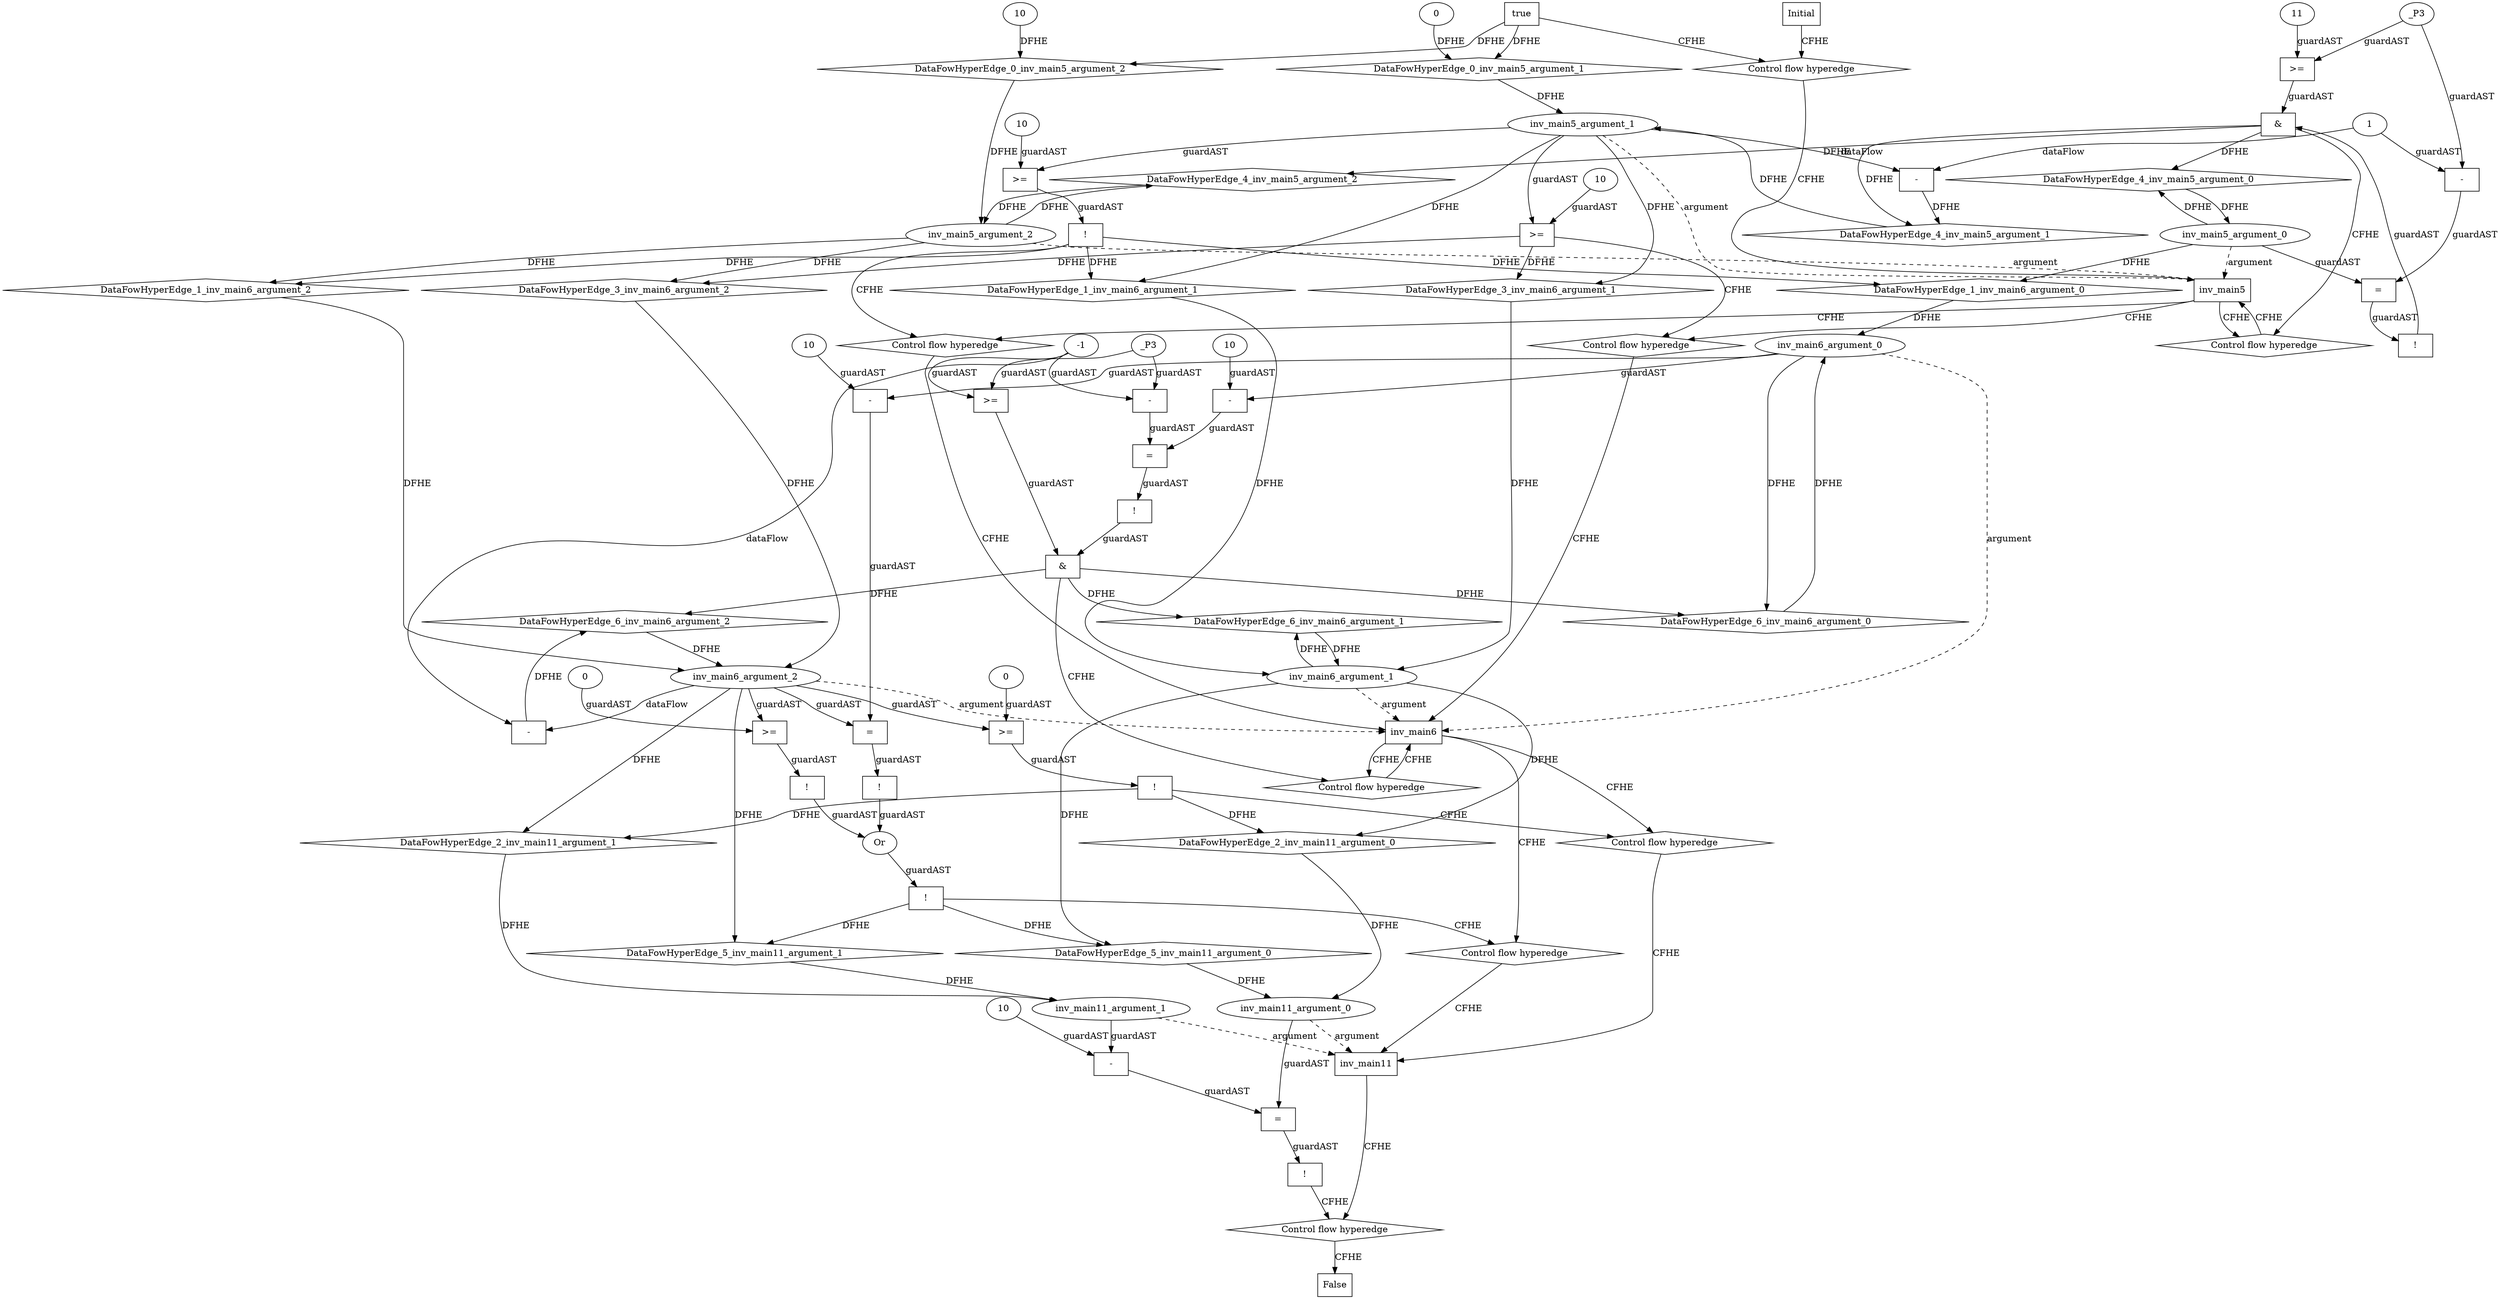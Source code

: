 // Horn Graph
digraph {
	"xxxinv_main5___Initial_0xxxdataFlow_0_node_0" [label="0"  nodeName="xxxinv_main5___Initial_0xxxdataFlow_0_node_0" class=IdealInt GNNNodeID=3]
	"xxxinv_main5___Initial_0xxxdataFlow1_node_0" [label="10"  nodeName="xxxinv_main5___Initial_0xxxdataFlow1_node_0" class=IdealInt GNNNodeID=4]
	"xxxinv_main6___inv_main5_1xxxguard_0_node_0" [label="!"  nodeName="xxxinv_main6___inv_main5_1xxxguard_0_node_0" class=Operator GNNNodeID=8 shape=rect]
	"xxxinv_main6___inv_main5_1xxxguard_0_node_1" [label=">="  nodeName="xxxinv_main6___inv_main5_1xxxguard_0_node_1" class=Operator GNNNodeID=9 shape=rect]
	"xxxinv_main6___inv_main5_1xxxguard_0_node_2" [label="10"  nodeName="xxxinv_main6___inv_main5_1xxxguard_0_node_2" class=IdealInt GNNNodeID=10]
		"xxxinv_main6___inv_main5_1xxxguard_0_node_1" -> "xxxinv_main6___inv_main5_1xxxguard_0_node_0" [ label="guardAST"]
		"xxxinv_main6___inv_main5_1xxxguard_0_node_2" -> "xxxinv_main6___inv_main5_1xxxguard_0_node_1" [ label="guardAST"]
		"inv_main5_argument_1" -> "xxxinv_main6___inv_main5_1xxxguard_0_node_1" [ label="guardAST"]
	"xxxinv_main11___inv_main6_2xxxguard_0_node_0" [label="!"  nodeName="xxxinv_main11___inv_main6_2xxxguard_0_node_0" class=Operator GNNNodeID=13 shape=rect]
	"xxxinv_main11___inv_main6_2xxxguard_0_node_1" [label=">="  nodeName="xxxinv_main11___inv_main6_2xxxguard_0_node_1" class=Operator GNNNodeID=14 shape=rect]
	"xxxinv_main11___inv_main6_2xxxguard_0_node_3" [label="0"  nodeName="xxxinv_main11___inv_main6_2xxxguard_0_node_3" class=IdealInt GNNNodeID=15]
		"xxxinv_main11___inv_main6_2xxxguard_0_node_1" -> "xxxinv_main11___inv_main6_2xxxguard_0_node_0" [ label="guardAST"]
		"inv_main6_argument_2" -> "xxxinv_main11___inv_main6_2xxxguard_0_node_1" [ label="guardAST"]
		"xxxinv_main11___inv_main6_2xxxguard_0_node_3" -> "xxxinv_main11___inv_main6_2xxxguard_0_node_1" [ label="guardAST"]
	"xxxinv_main6___inv_main5_3xxxguard_0_node_0" [label=">="  nodeName="xxxinv_main6___inv_main5_3xxxguard_0_node_0" class=Operator GNNNodeID=16 shape=rect]
	"xxxinv_main6___inv_main5_3xxxguard_0_node_1" [label="10"  nodeName="xxxinv_main6___inv_main5_3xxxguard_0_node_1" class=IdealInt GNNNodeID=17]
		"xxxinv_main6___inv_main5_3xxxguard_0_node_1" -> "xxxinv_main6___inv_main5_3xxxguard_0_node_0" [ label="guardAST"]
		"inv_main5_argument_1" -> "xxxinv_main6___inv_main5_3xxxguard_0_node_0" [ label="guardAST"]
	"xxxinv_main5___inv_main5_4xxxdataFlow_0_node_0" [label="-"  nodeName="xxxinv_main5___inv_main5_4xxxdataFlow_0_node_0" class=Operator GNNNodeID=18 shape=rect]
	"xxxinv_main5___inv_main5_4xxxdataFlow_0_node_2" [label="1"  nodeName="xxxinv_main5___inv_main5_4xxxdataFlow_0_node_2" class=IdealInt GNNNodeID=19]
		"inv_main5_argument_1" -> "xxxinv_main5___inv_main5_4xxxdataFlow_0_node_0" [ label="dataFlow"]
		"xxxinv_main5___inv_main5_4xxxdataFlow_0_node_2" -> "xxxinv_main5___inv_main5_4xxxdataFlow_0_node_0" [ label="dataFlow"]
	"xxxinv_main5___inv_main5_4xxxguard_0_node_0" [label=">="  nodeName="xxxinv_main5___inv_main5_4xxxguard_0_node_0" class=Operator GNNNodeID=20 shape=rect]
	"xxxinv_main5___inv_main5_4xxxguard_0_node_1" [label="11"  nodeName="xxxinv_main5___inv_main5_4xxxguard_0_node_1" class=IdealInt GNNNodeID=21]
	"xxxinv_main5___inv_main5_4xxxguard_0_node_2" [label="_P3"  nodeName="xxxinv_main5___inv_main5_4xxxguard_0_node_2" class=symbolicConstant GNNNodeID=22]
		"xxxinv_main5___inv_main5_4xxxguard_0_node_1" -> "xxxinv_main5___inv_main5_4xxxguard_0_node_0" [ label="guardAST"]
		"xxxinv_main5___inv_main5_4xxxguard_0_node_2" -> "xxxinv_main5___inv_main5_4xxxguard_0_node_0" [ label="guardAST"]
	"xxxinv_main5___inv_main5_4xxxguard1_node_0" [label="!"  nodeName="xxxinv_main5___inv_main5_4xxxguard1_node_0" class=Operator GNNNodeID=23 shape=rect]
	"xxxinv_main5___inv_main5_4xxxguard1_node_1" [label="="  nodeName="xxxinv_main5___inv_main5_4xxxguard1_node_1" class=Operator GNNNodeID=24 shape=rect]
	"xxxinv_main5___inv_main5_4xxxguard1_node_2" [label="-"  nodeName="xxxinv_main5___inv_main5_4xxxguard1_node_2" class=Operator GNNNodeID=25 shape=rect]
		"xxxinv_main5___inv_main5_4xxxguard1_node_1" -> "xxxinv_main5___inv_main5_4xxxguard1_node_0" [ label="guardAST"]
		"xxxinv_main5___inv_main5_4xxxguard1_node_2" -> "xxxinv_main5___inv_main5_4xxxguard1_node_1" [ label="guardAST"]
		"inv_main5_argument_0" -> "xxxinv_main5___inv_main5_4xxxguard1_node_1" [ label="guardAST"]
		"xxxinv_main5___inv_main5_4xxxguard_0_node_2" -> "xxxinv_main5___inv_main5_4xxxguard1_node_2" [ label="guardAST"]
		"xxxinv_main5___inv_main5_4xxxdataFlow_0_node_2" -> "xxxinv_main5___inv_main5_4xxxguard1_node_2" [ label="guardAST"]
	"xxxinv_main11___inv_main6_5xxxguard_0_node_0" [label="!"  nodeName="xxxinv_main11___inv_main6_5xxxguard_0_node_0" class=Operator GNNNodeID=26 shape=rect]
	"xxxinv_main11___inv_main6_5xxxguard_0_node_1" [label="Or"  nodeName="xxxinv_main11___inv_main6_5xxxguard_0_node_1" class=Operator GNNNodeID=27]
	"xxxinv_main11___inv_main6_5xxxguard_0_node_2" [label="!"  nodeName="xxxinv_main11___inv_main6_5xxxguard_0_node_2" class=Operator GNNNodeID=28 shape=rect]
	"xxxinv_main11___inv_main6_5xxxguard_0_node_3" [label="="  nodeName="xxxinv_main11___inv_main6_5xxxguard_0_node_3" class=Operator GNNNodeID=29 shape=rect]
	"xxxinv_main11___inv_main6_5xxxguard_0_node_5" [label="-"  nodeName="xxxinv_main11___inv_main6_5xxxguard_0_node_5" class=Operator GNNNodeID=30 shape=rect]
	"xxxinv_main11___inv_main6_5xxxguard_0_node_6" [label="10"  nodeName="xxxinv_main11___inv_main6_5xxxguard_0_node_6" class=IdealInt GNNNodeID=31]
	"xxxinv_main11___inv_main6_5xxxguard_0_node_8" [label="!"  nodeName="xxxinv_main11___inv_main6_5xxxguard_0_node_8" class=Operator GNNNodeID=32 shape=rect]
	"xxxinv_main11___inv_main6_5xxxguard_0_node_9" [label=">="  nodeName="xxxinv_main11___inv_main6_5xxxguard_0_node_9" class=Operator GNNNodeID=33 shape=rect]
	"xxxinv_main11___inv_main6_5xxxguard_0_node_11" [label="0"  nodeName="xxxinv_main11___inv_main6_5xxxguard_0_node_11" class=IdealInt GNNNodeID=34]
		"xxxinv_main11___inv_main6_5xxxguard_0_node_1" -> "xxxinv_main11___inv_main6_5xxxguard_0_node_0" [ label="guardAST"]
		"xxxinv_main11___inv_main6_5xxxguard_0_node_2" -> "xxxinv_main11___inv_main6_5xxxguard_0_node_1" [ label="guardAST"]
		"xxxinv_main11___inv_main6_5xxxguard_0_node_8" -> "xxxinv_main11___inv_main6_5xxxguard_0_node_1" [ label="guardAST"]
		"xxxinv_main11___inv_main6_5xxxguard_0_node_3" -> "xxxinv_main11___inv_main6_5xxxguard_0_node_2" [ label="guardAST"]
		"inv_main6_argument_2" -> "xxxinv_main11___inv_main6_5xxxguard_0_node_3" [ label="guardAST"]
		"xxxinv_main11___inv_main6_5xxxguard_0_node_5" -> "xxxinv_main11___inv_main6_5xxxguard_0_node_3" [ label="guardAST"]
		"xxxinv_main11___inv_main6_5xxxguard_0_node_6" -> "xxxinv_main11___inv_main6_5xxxguard_0_node_5" [ label="guardAST"]
		"inv_main6_argument_0" -> "xxxinv_main11___inv_main6_5xxxguard_0_node_5" [ label="guardAST"]
		"xxxinv_main11___inv_main6_5xxxguard_0_node_9" -> "xxxinv_main11___inv_main6_5xxxguard_0_node_8" [ label="guardAST"]
		"inv_main6_argument_2" -> "xxxinv_main11___inv_main6_5xxxguard_0_node_9" [ label="guardAST"]
		"xxxinv_main11___inv_main6_5xxxguard_0_node_11" -> "xxxinv_main11___inv_main6_5xxxguard_0_node_9" [ label="guardAST"]
	"xxxinv_main6___inv_main6_6xxxdataFlow_0_node_0" [label="-"  nodeName="xxxinv_main6___inv_main6_6xxxdataFlow_0_node_0" class=Operator GNNNodeID=35 shape=rect]
	"xxxinv_main6___inv_main6_6xxxdataFlow_0_node_2" [label="-1"  nodeName="xxxinv_main6___inv_main6_6xxxdataFlow_0_node_2" class=IdealInt GNNNodeID=36]
		"inv_main6_argument_2" -> "xxxinv_main6___inv_main6_6xxxdataFlow_0_node_0" [ label="dataFlow"]
		"xxxinv_main6___inv_main6_6xxxdataFlow_0_node_2" -> "xxxinv_main6___inv_main6_6xxxdataFlow_0_node_0" [ label="dataFlow"]
	"xxxinv_main6___inv_main6_6xxxguard_0_node_0" [label="!"  nodeName="xxxinv_main6___inv_main6_6xxxguard_0_node_0" class=Operator GNNNodeID=37 shape=rect]
	"xxxinv_main6___inv_main6_6xxxguard_0_node_1" [label="="  nodeName="xxxinv_main6___inv_main6_6xxxguard_0_node_1" class=Operator GNNNodeID=38 shape=rect]
	"xxxinv_main6___inv_main6_6xxxguard_0_node_2" [label="-"  nodeName="xxxinv_main6___inv_main6_6xxxguard_0_node_2" class=Operator GNNNodeID=39 shape=rect]
	"xxxinv_main6___inv_main6_6xxxguard_0_node_3" [label="_P3"  nodeName="xxxinv_main6___inv_main6_6xxxguard_0_node_3" class=symbolicConstant GNNNodeID=40]
	"xxxinv_main6___inv_main6_6xxxguard_0_node_5" [label="-"  nodeName="xxxinv_main6___inv_main6_6xxxguard_0_node_5" class=Operator GNNNodeID=41 shape=rect]
	"xxxinv_main6___inv_main6_6xxxguard_0_node_6" [label="10"  nodeName="xxxinv_main6___inv_main6_6xxxguard_0_node_6" class=IdealInt GNNNodeID=42]
		"xxxinv_main6___inv_main6_6xxxguard_0_node_1" -> "xxxinv_main6___inv_main6_6xxxguard_0_node_0" [ label="guardAST"]
		"xxxinv_main6___inv_main6_6xxxguard_0_node_2" -> "xxxinv_main6___inv_main6_6xxxguard_0_node_1" [ label="guardAST"]
		"xxxinv_main6___inv_main6_6xxxguard_0_node_5" -> "xxxinv_main6___inv_main6_6xxxguard_0_node_1" [ label="guardAST"]
		"xxxinv_main6___inv_main6_6xxxguard_0_node_3" -> "xxxinv_main6___inv_main6_6xxxguard_0_node_2" [ label="guardAST"]
		"xxxinv_main6___inv_main6_6xxxdataFlow_0_node_2" -> "xxxinv_main6___inv_main6_6xxxguard_0_node_2" [ label="guardAST"]
		"xxxinv_main6___inv_main6_6xxxguard_0_node_6" -> "xxxinv_main6___inv_main6_6xxxguard_0_node_5" [ label="guardAST"]
		"inv_main6_argument_0" -> "xxxinv_main6___inv_main6_6xxxguard_0_node_5" [ label="guardAST"]
	"xxxinv_main6___inv_main6_6xxxguard1_node_0" [label=">="  nodeName="xxxinv_main6___inv_main6_6xxxguard1_node_0" class=Operator GNNNodeID=43 shape=rect]
		"xxxinv_main6___inv_main6_6xxxguard_0_node_3" -> "xxxinv_main6___inv_main6_6xxxguard1_node_0" [ label="guardAST"]
		"xxxinv_main6___inv_main6_6xxxdataFlow_0_node_2" -> "xxxinv_main6___inv_main6_6xxxguard1_node_0" [ label="guardAST"]
	"xxxFALSE___inv_main11_7xxxguard_0_node_0" [label="!"  nodeName="xxxFALSE___inv_main11_7xxxguard_0_node_0" class=Operator GNNNodeID=44 shape=rect]
	"xxxFALSE___inv_main11_7xxxguard_0_node_1" [label="="  nodeName="xxxFALSE___inv_main11_7xxxguard_0_node_1" class=Operator GNNNodeID=45 shape=rect]
	"xxxFALSE___inv_main11_7xxxguard_0_node_3" [label="-"  nodeName="xxxFALSE___inv_main11_7xxxguard_0_node_3" class=Operator GNNNodeID=46 shape=rect]
	"xxxFALSE___inv_main11_7xxxguard_0_node_4" [label="10"  nodeName="xxxFALSE___inv_main11_7xxxguard_0_node_4" class=IdealInt GNNNodeID=47]
		"xxxFALSE___inv_main11_7xxxguard_0_node_1" -> "xxxFALSE___inv_main11_7xxxguard_0_node_0" [ label="guardAST"]
		"inv_main11_argument_0" -> "xxxFALSE___inv_main11_7xxxguard_0_node_1" [ label="guardAST"]
		"xxxFALSE___inv_main11_7xxxguard_0_node_3" -> "xxxFALSE___inv_main11_7xxxguard_0_node_1" [ label="guardAST"]
		"xxxFALSE___inv_main11_7xxxguard_0_node_4" -> "xxxFALSE___inv_main11_7xxxguard_0_node_3" [ label="guardAST"]
		"inv_main11_argument_1" -> "xxxFALSE___inv_main11_7xxxguard_0_node_3" [ label="guardAST"]
	"inv_main11" [label="inv_main11"  nodeName="inv_main11" class=CONTROL GNNNodeID=48 shape="rect"]
	"inv_main5" [label="inv_main5"  nodeName="inv_main5" class=CONTROL GNNNodeID=49 shape="rect"]
	"inv_main6" [label="inv_main6"  nodeName="inv_main6" class=CONTROL GNNNodeID=50 shape="rect"]
	"FALSE" [label="False"  nodeName=False class=CONTROL GNNNodeID=51 shape="rect"]
	"Initial" [label="Initial"  nodeName=Initial class=CONTROL GNNNodeID=52 shape="rect"]
	"ControlFowHyperEdge_0" [label="Control flow hyperedge"  hyperEdgeNodeID=0 nodeName=ControlFowHyperEdge_0 class=controlFlowHyperEdge shape="diamond"]
		"Initial" -> ControlFowHyperEdge_0 [ label="CFHE"]
		"ControlFowHyperEdge_0" -> "inv_main5" [ label="CFHE"]
	"ControlFowHyperEdge_1" [label="Control flow hyperedge"  hyperEdgeNodeID=1 nodeName=ControlFowHyperEdge_1 class=controlFlowHyperEdge shape="diamond"]
		"inv_main5" -> ControlFowHyperEdge_1 [ label="CFHE"]
		"ControlFowHyperEdge_1" -> "inv_main6" [ label="CFHE"]
	"ControlFowHyperEdge_2" [label="Control flow hyperedge"  hyperEdgeNodeID=2 nodeName=ControlFowHyperEdge_2 class=controlFlowHyperEdge shape="diamond"]
		"inv_main6" -> ControlFowHyperEdge_2 [ label="CFHE"]
		"ControlFowHyperEdge_2" -> "inv_main11" [ label="CFHE"]
	"ControlFowHyperEdge_3" [label="Control flow hyperedge"  hyperEdgeNodeID=3 nodeName=ControlFowHyperEdge_3 class=controlFlowHyperEdge shape="diamond"]
		"inv_main5" -> ControlFowHyperEdge_3 [ label="CFHE"]
		"ControlFowHyperEdge_3" -> "inv_main6" [ label="CFHE"]
	"ControlFowHyperEdge_4" [label="Control flow hyperedge"  hyperEdgeNodeID=4 nodeName=ControlFowHyperEdge_4 class=controlFlowHyperEdge shape="diamond"]
		"inv_main5" -> ControlFowHyperEdge_4 [ label="CFHE"]
		"ControlFowHyperEdge_4" -> "inv_main5" [ label="CFHE"]
	"ControlFowHyperEdge_5" [label="Control flow hyperedge"  hyperEdgeNodeID=5 nodeName=ControlFowHyperEdge_5 class=controlFlowHyperEdge shape="diamond"]
		"inv_main6" -> ControlFowHyperEdge_5 [ label="CFHE"]
		"ControlFowHyperEdge_5" -> "inv_main11" [ label="CFHE"]
	"ControlFowHyperEdge_6" [label="Control flow hyperedge"  hyperEdgeNodeID=6 nodeName=ControlFowHyperEdge_6 class=controlFlowHyperEdge shape="diamond"]
		"inv_main6" -> ControlFowHyperEdge_6 [ label="CFHE"]
		"ControlFowHyperEdge_6" -> "inv_main6" [ label="CFHE"]
	"ControlFowHyperEdge_7" [label="Control flow hyperedge"  hyperEdgeNodeID=7 nodeName=ControlFowHyperEdge_7 class=controlFlowHyperEdge shape="diamond"]
		"inv_main11" -> ControlFowHyperEdge_7 [ label="CFHE"]
		"ControlFowHyperEdge_7" -> "FALSE" [ label="CFHE"]
	"inv_main5_argument_0" [label="inv_main5_argument_0"  nodeName=argument0 class=argument shape=oval GNNNodeID=53 head="inv_main5"]
		"inv_main5_argument_0" -> "inv_main5" [ label="argument" style=dashed]
	"inv_main5_argument_1" [label="inv_main5_argument_1"  nodeName=argument1 class=argument shape=oval GNNNodeID=53 head="inv_main5"]
		"inv_main5_argument_1" -> "inv_main5" [ label="argument" style=dashed]
	"inv_main5_argument_2" [label="inv_main5_argument_2"  nodeName=argument2 class=argument shape=oval GNNNodeID=53 head="inv_main5"]
		"inv_main5_argument_2" -> "inv_main5" [ label="argument" style=dashed]
	"inv_main6_argument_0" [label="inv_main6_argument_0"  nodeName=argument0 class=argument shape=oval GNNNodeID=53 head="inv_main6"]
		"inv_main6_argument_0" -> "inv_main6" [ label="argument" style=dashed]
	"inv_main6_argument_1" [label="inv_main6_argument_1"  nodeName=argument1 class=argument shape=oval GNNNodeID=53 head="inv_main6"]
		"inv_main6_argument_1" -> "inv_main6" [ label="argument" style=dashed]
	"inv_main6_argument_2" [label="inv_main6_argument_2"  nodeName=argument2 class=argument shape=oval GNNNodeID=53 head="inv_main6"]
		"inv_main6_argument_2" -> "inv_main6" [ label="argument" style=dashed]
	"inv_main11_argument_0" [label="inv_main11_argument_0"  nodeName=argument0 class=argument shape=oval GNNNodeID=53 head="inv_main11"]
		"inv_main11_argument_0" -> "inv_main11" [ label="argument" style=dashed]
	"inv_main11_argument_1" [label="inv_main11_argument_1"  nodeName=argument1 class=argument shape=oval GNNNodeID=53 head="inv_main11"]
		"inv_main11_argument_1" -> "inv_main11" [ label="argument" style=dashed]
	"true_0" [label="true"  nodeName="true_0" class=true shape=rect]
		"true_0" -> "ControlFowHyperEdge_0" [ label="CFHE"]
		"xxxinv_main6___inv_main5_1xxxguard_0_node_0" -> "ControlFowHyperEdge_1" [ label="CFHE"]
		"xxxinv_main11___inv_main6_2xxxguard_0_node_0" -> "ControlFowHyperEdge_2" [ label="CFHE"]
		"xxxinv_main6___inv_main5_3xxxguard_0_node_0" -> "ControlFowHyperEdge_3" [ label="CFHE"]
	"xxxinv_main5___inv_main5_4xxx_and" [label="&"  andName="xxxinv_main5___inv_main5_4xxx_and" class=Operator shape=rect]
		"xxxinv_main5___inv_main5_4xxxguard_0_node_0" -> "xxxinv_main5___inv_main5_4xxx_and" [ label="guardAST"]
		"xxxinv_main5___inv_main5_4xxxguard1_node_0" -> "xxxinv_main5___inv_main5_4xxx_and" [ label="guardAST"]
		"xxxinv_main5___inv_main5_4xxx_and" -> "ControlFowHyperEdge_4" [ label="CFHE"]
		"xxxinv_main11___inv_main6_5xxxguard_0_node_0" -> "ControlFowHyperEdge_5" [ label="CFHE"]
	"xxxinv_main6___inv_main6_6xxx_and" [label="&"  andName="xxxinv_main6___inv_main6_6xxx_and" class=Operator shape=rect]
		"xxxinv_main6___inv_main6_6xxxguard_0_node_0" -> "xxxinv_main6___inv_main6_6xxx_and" [ label="guardAST"]
		"xxxinv_main6___inv_main6_6xxxguard1_node_0" -> "xxxinv_main6___inv_main6_6xxx_and" [ label="guardAST"]
		"xxxinv_main6___inv_main6_6xxx_and" -> "ControlFowHyperEdge_6" [ label="CFHE"]
		"xxxFALSE___inv_main11_7xxxguard_0_node_0" -> "ControlFowHyperEdge_7" [ label="CFHE"]
		"inv_main5_argument_0" -> "DataFowHyperEdge_1_inv_main6_argument_0" [ label="DFHE"]
	"DataFowHyperEdge_1_inv_main6_argument_0" [label="DataFowHyperEdge_1_inv_main6_argument_0"  nodeName="DataFowHyperEdge_1_inv_main6_argument_0" class=DataFlowHyperedge shape=diamond]
		"DataFowHyperEdge_1_inv_main6_argument_0" -> "inv_main6_argument_0" [ label="DFHE"]
		"xxxinv_main6___inv_main5_1xxxguard_0_node_0" -> "DataFowHyperEdge_1_inv_main6_argument_0" [ label="DFHE"]
		"inv_main5_argument_1" -> "DataFowHyperEdge_1_inv_main6_argument_1" [ label="DFHE"]
	"DataFowHyperEdge_1_inv_main6_argument_1" [label="DataFowHyperEdge_1_inv_main6_argument_1"  nodeName="DataFowHyperEdge_1_inv_main6_argument_1" class=DataFlowHyperedge shape=diamond]
		"DataFowHyperEdge_1_inv_main6_argument_1" -> "inv_main6_argument_1" [ label="DFHE"]
		"xxxinv_main6___inv_main5_1xxxguard_0_node_0" -> "DataFowHyperEdge_1_inv_main6_argument_1" [ label="DFHE"]
		"inv_main5_argument_2" -> "DataFowHyperEdge_1_inv_main6_argument_2" [ label="DFHE"]
	"DataFowHyperEdge_1_inv_main6_argument_2" [label="DataFowHyperEdge_1_inv_main6_argument_2"  nodeName="DataFowHyperEdge_1_inv_main6_argument_2" class=DataFlowHyperedge shape=diamond]
		"DataFowHyperEdge_1_inv_main6_argument_2" -> "inv_main6_argument_2" [ label="DFHE"]
		"xxxinv_main6___inv_main5_1xxxguard_0_node_0" -> "DataFowHyperEdge_1_inv_main6_argument_2" [ label="DFHE"]
		"inv_main6_argument_1" -> "DataFowHyperEdge_2_inv_main11_argument_0" [ label="DFHE"]
	"DataFowHyperEdge_2_inv_main11_argument_0" [label="DataFowHyperEdge_2_inv_main11_argument_0"  nodeName="DataFowHyperEdge_2_inv_main11_argument_0" class=DataFlowHyperedge shape=diamond]
		"DataFowHyperEdge_2_inv_main11_argument_0" -> "inv_main11_argument_0" [ label="DFHE"]
		"xxxinv_main11___inv_main6_2xxxguard_0_node_0" -> "DataFowHyperEdge_2_inv_main11_argument_0" [ label="DFHE"]
		"inv_main6_argument_2" -> "DataFowHyperEdge_2_inv_main11_argument_1" [ label="DFHE"]
	"DataFowHyperEdge_2_inv_main11_argument_1" [label="DataFowHyperEdge_2_inv_main11_argument_1"  nodeName="DataFowHyperEdge_2_inv_main11_argument_1" class=DataFlowHyperedge shape=diamond]
		"DataFowHyperEdge_2_inv_main11_argument_1" -> "inv_main11_argument_1" [ label="DFHE"]
		"xxxinv_main11___inv_main6_2xxxguard_0_node_0" -> "DataFowHyperEdge_2_inv_main11_argument_1" [ label="DFHE"]
		"inv_main5_argument_2" -> "DataFowHyperEdge_3_inv_main6_argument_2" [ label="DFHE"]
	"DataFowHyperEdge_3_inv_main6_argument_2" [label="DataFowHyperEdge_3_inv_main6_argument_2"  nodeName="DataFowHyperEdge_3_inv_main6_argument_2" class=DataFlowHyperedge shape=diamond]
		"DataFowHyperEdge_3_inv_main6_argument_2" -> "inv_main6_argument_2" [ label="DFHE"]
		"xxxinv_main6___inv_main5_3xxxguard_0_node_0" -> "DataFowHyperEdge_3_inv_main6_argument_2" [ label="DFHE"]
		"inv_main5_argument_0" -> "DataFowHyperEdge_4_inv_main5_argument_0" [ label="DFHE"]
	"DataFowHyperEdge_4_inv_main5_argument_0" [label="DataFowHyperEdge_4_inv_main5_argument_0"  nodeName="DataFowHyperEdge_4_inv_main5_argument_0" class=DataFlowHyperedge shape=diamond]
		"DataFowHyperEdge_4_inv_main5_argument_0" -> "inv_main5_argument_0" [ label="DFHE"]
		"xxxinv_main5___inv_main5_4xxx_and" -> "DataFowHyperEdge_4_inv_main5_argument_0" [ label="DFHE"]
		"inv_main5_argument_2" -> "DataFowHyperEdge_4_inv_main5_argument_2" [ label="DFHE"]
	"DataFowHyperEdge_4_inv_main5_argument_2" [label="DataFowHyperEdge_4_inv_main5_argument_2"  nodeName="DataFowHyperEdge_4_inv_main5_argument_2" class=DataFlowHyperedge shape=diamond]
		"DataFowHyperEdge_4_inv_main5_argument_2" -> "inv_main5_argument_2" [ label="DFHE"]
		"xxxinv_main5___inv_main5_4xxx_and" -> "DataFowHyperEdge_4_inv_main5_argument_2" [ label="DFHE"]
		"inv_main6_argument_1" -> "DataFowHyperEdge_5_inv_main11_argument_0" [ label="DFHE"]
	"DataFowHyperEdge_5_inv_main11_argument_0" [label="DataFowHyperEdge_5_inv_main11_argument_0"  nodeName="DataFowHyperEdge_5_inv_main11_argument_0" class=DataFlowHyperedge shape=diamond]
		"DataFowHyperEdge_5_inv_main11_argument_0" -> "inv_main11_argument_0" [ label="DFHE"]
		"xxxinv_main11___inv_main6_5xxxguard_0_node_0" -> "DataFowHyperEdge_5_inv_main11_argument_0" [ label="DFHE"]
		"inv_main6_argument_2" -> "DataFowHyperEdge_5_inv_main11_argument_1" [ label="DFHE"]
	"DataFowHyperEdge_5_inv_main11_argument_1" [label="DataFowHyperEdge_5_inv_main11_argument_1"  nodeName="DataFowHyperEdge_5_inv_main11_argument_1" class=DataFlowHyperedge shape=diamond]
		"DataFowHyperEdge_5_inv_main11_argument_1" -> "inv_main11_argument_1" [ label="DFHE"]
		"xxxinv_main11___inv_main6_5xxxguard_0_node_0" -> "DataFowHyperEdge_5_inv_main11_argument_1" [ label="DFHE"]
		"inv_main6_argument_0" -> "DataFowHyperEdge_6_inv_main6_argument_0" [ label="DFHE"]
	"DataFowHyperEdge_6_inv_main6_argument_0" [label="DataFowHyperEdge_6_inv_main6_argument_0"  nodeName="DataFowHyperEdge_6_inv_main6_argument_0" class=DataFlowHyperedge shape=diamond]
		"DataFowHyperEdge_6_inv_main6_argument_0" -> "inv_main6_argument_0" [ label="DFHE"]
		"xxxinv_main6___inv_main6_6xxx_and" -> "DataFowHyperEdge_6_inv_main6_argument_0" [ label="DFHE"]
		"inv_main6_argument_1" -> "DataFowHyperEdge_6_inv_main6_argument_1" [ label="DFHE"]
	"DataFowHyperEdge_6_inv_main6_argument_1" [label="DataFowHyperEdge_6_inv_main6_argument_1"  nodeName="DataFowHyperEdge_6_inv_main6_argument_1" class=DataFlowHyperedge shape=diamond]
		"DataFowHyperEdge_6_inv_main6_argument_1" -> "inv_main6_argument_1" [ label="DFHE"]
		"xxxinv_main6___inv_main6_6xxx_and" -> "DataFowHyperEdge_6_inv_main6_argument_1" [ label="DFHE"]
	"DataFowHyperEdge_0_inv_main5_argument_1" [label="DataFowHyperEdge_0_inv_main5_argument_1"  nodeName="DataFowHyperEdge_0_inv_main5_argument_1" class=DataFlowHyperedge shape=diamond]
		"DataFowHyperEdge_0_inv_main5_argument_1" -> "inv_main5_argument_1" [ label="DFHE"]
		"true_0" -> "DataFowHyperEdge_0_inv_main5_argument_1" [ label="DFHE"]
		"xxxinv_main5___Initial_0xxxdataFlow_0_node_0" -> "DataFowHyperEdge_0_inv_main5_argument_1" [ label="DFHE"]
	"DataFowHyperEdge_0_inv_main5_argument_2" [label="DataFowHyperEdge_0_inv_main5_argument_2"  nodeName="DataFowHyperEdge_0_inv_main5_argument_2" class=DataFlowHyperedge shape=diamond]
		"DataFowHyperEdge_0_inv_main5_argument_2" -> "inv_main5_argument_2" [ label="DFHE"]
		"true_0" -> "DataFowHyperEdge_0_inv_main5_argument_2" [ label="DFHE"]
		"xxxinv_main5___Initial_0xxxdataFlow1_node_0" -> "DataFowHyperEdge_0_inv_main5_argument_2" [ label="DFHE"]
	"DataFowHyperEdge_3_inv_main6_argument_1" [label="DataFowHyperEdge_3_inv_main6_argument_1"  nodeName="DataFowHyperEdge_3_inv_main6_argument_1" class=DataFlowHyperedge shape=diamond]
		"DataFowHyperEdge_3_inv_main6_argument_1" -> "inv_main6_argument_1" [ label="DFHE"]
		"xxxinv_main6___inv_main5_3xxxguard_0_node_0" -> "DataFowHyperEdge_3_inv_main6_argument_1" [ label="DFHE"]
		"inv_main5_argument_1" -> "DataFowHyperEdge_3_inv_main6_argument_1" [ label="DFHE"]
	"DataFowHyperEdge_4_inv_main5_argument_1" [label="DataFowHyperEdge_4_inv_main5_argument_1"  nodeName="DataFowHyperEdge_4_inv_main5_argument_1" class=DataFlowHyperedge shape=diamond]
		"DataFowHyperEdge_4_inv_main5_argument_1" -> "inv_main5_argument_1" [ label="DFHE"]
		"xxxinv_main5___inv_main5_4xxx_and" -> "DataFowHyperEdge_4_inv_main5_argument_1" [ label="DFHE"]
		"xxxinv_main5___inv_main5_4xxxdataFlow_0_node_0" -> "DataFowHyperEdge_4_inv_main5_argument_1" [ label="DFHE"]
	"DataFowHyperEdge_6_inv_main6_argument_2" [label="DataFowHyperEdge_6_inv_main6_argument_2"  nodeName="DataFowHyperEdge_6_inv_main6_argument_2" class=DataFlowHyperedge shape=diamond]
		"DataFowHyperEdge_6_inv_main6_argument_2" -> "inv_main6_argument_2" [ label="DFHE"]
		"xxxinv_main6___inv_main6_6xxx_and" -> "DataFowHyperEdge_6_inv_main6_argument_2" [ label="DFHE"]
		"xxxinv_main6___inv_main6_6xxxdataFlow_0_node_0" -> "DataFowHyperEdge_6_inv_main6_argument_2" [ label="DFHE"]
}
